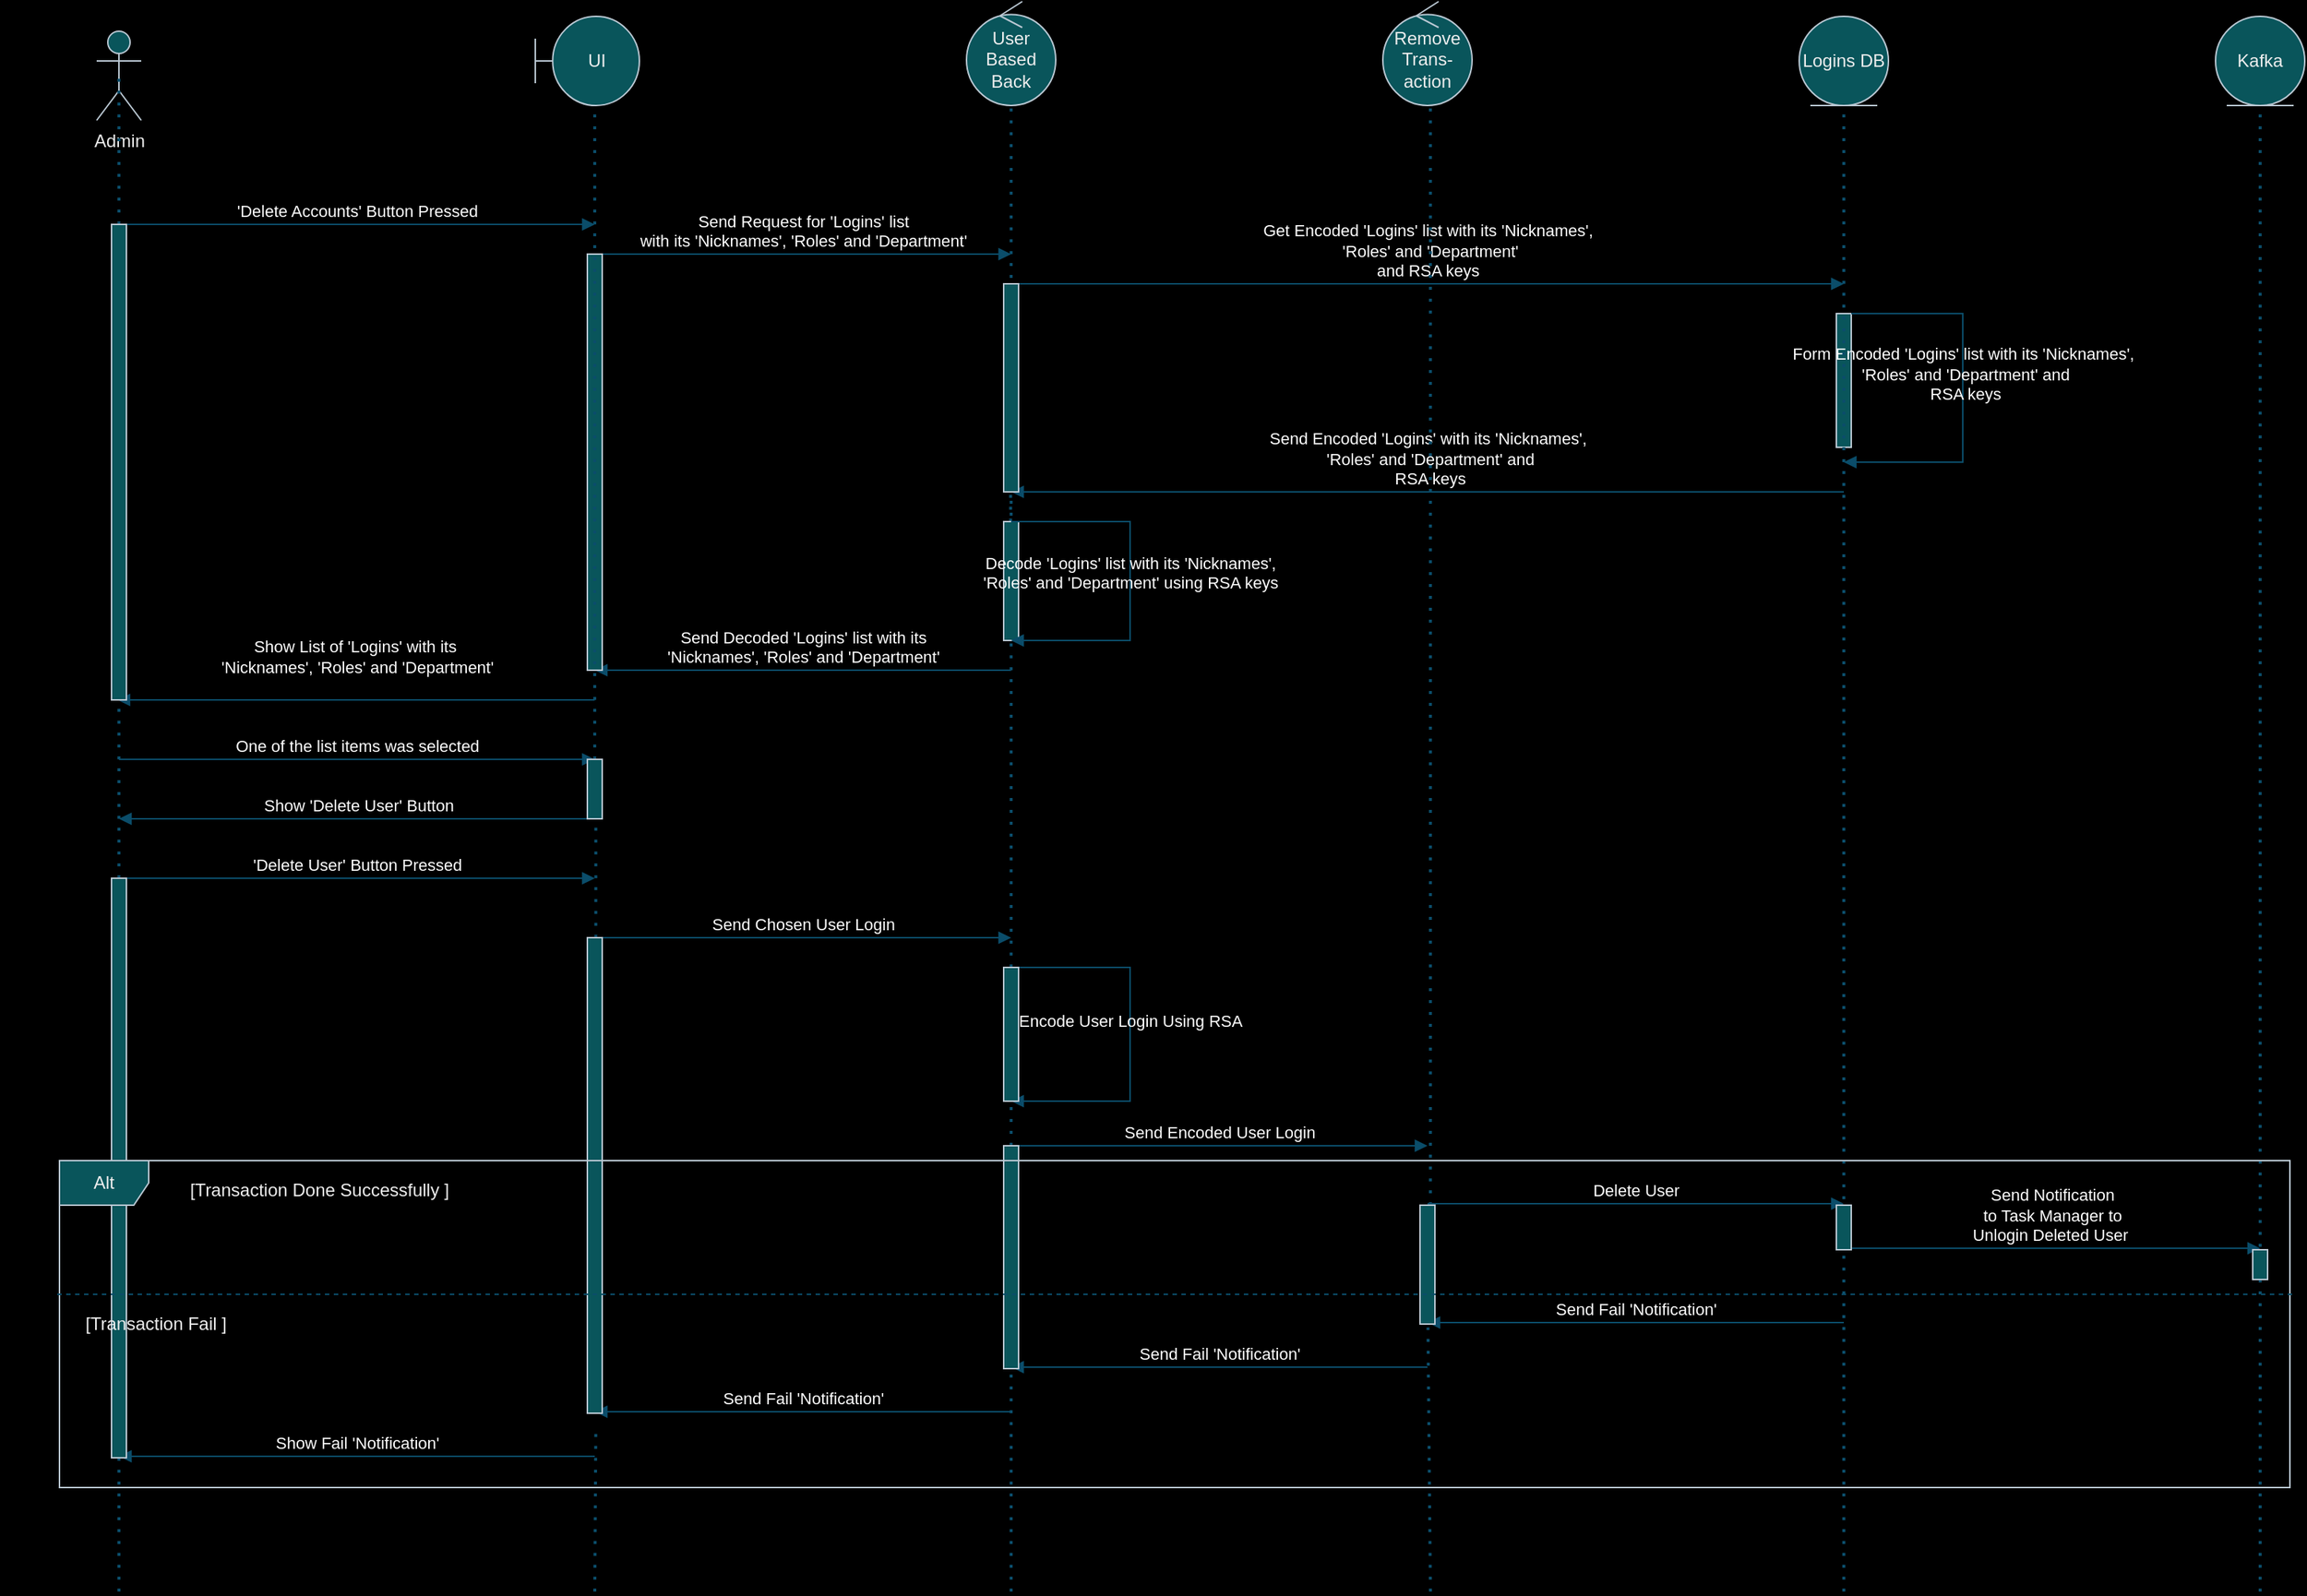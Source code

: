 <mxfile version="22.0.8" type="device">
  <diagram name="Страница — 1" id="X41pXzISS4zZFnar1ip8">
    <mxGraphModel dx="1026" dy="692" grid="1" gridSize="10" guides="1" tooltips="1" connect="1" arrows="1" fold="1" page="1" pageScale="1" pageWidth="3300" pageHeight="4681" background="#000000" math="0" shadow="0">
      <root>
        <mxCell id="0" />
        <mxCell id="1" parent="0" />
        <mxCell id="SITkXf9sw4JULjT3_nYs-22" value="" style="endArrow=none;dashed=1;html=1;dashPattern=1 3;strokeWidth=2;rounded=0;strokeColor=#0B4D6A;entryX=0.5;entryY=1.014;entryDx=0;entryDy=0;entryPerimeter=0;" edge="1" parent="1" source="SITkXf9sw4JULjT3_nYs-54" target="SITkXf9sw4JULjT3_nYs-17">
          <mxGeometry width="50" height="50" relative="1" as="geometry">
            <mxPoint x="720" y="1120" as="sourcePoint" />
            <mxPoint x="720" y="140" as="targetPoint" />
          </mxGeometry>
        </mxCell>
        <mxCell id="SITkXf9sw4JULjT3_nYs-2" value="Admin" style="shape=umlActor;verticalLabelPosition=bottom;verticalAlign=top;html=1;strokeColor=#BAC8D3;fontColor=#EEEEEE;fillColor=#09555B;labelBackgroundColor=none;" vertex="1" parent="1">
          <mxGeometry x="105" y="70" width="30" height="60" as="geometry" />
        </mxCell>
        <mxCell id="SITkXf9sw4JULjT3_nYs-3" value="" style="endArrow=none;dashed=1;html=1;dashPattern=1 3;strokeWidth=2;rounded=0;strokeColor=#0B4D6A;entryX=0.5;entryY=0.5;entryDx=0;entryDy=0;entryPerimeter=0;labelBackgroundColor=none;fontColor=default;" edge="1" parent="1" source="SITkXf9sw4JULjT3_nYs-44" target="SITkXf9sw4JULjT3_nYs-2">
          <mxGeometry width="50" height="50" relative="1" as="geometry">
            <mxPoint x="120" y="1120" as="sourcePoint" />
            <mxPoint x="140" y="240" as="targetPoint" />
          </mxGeometry>
        </mxCell>
        <mxCell id="SITkXf9sw4JULjT3_nYs-4" value="Send Request for &#39;Logins&#39; list &lt;br&gt;with its &#39;Nicknames&#39;, &#39;Roles&#39; and &#39;Department&#39;" style="html=1;verticalAlign=bottom;endArrow=block;curved=0;rounded=0;strokeColor=#0B4D6A;fontColor=#FFFFFF;labelBackgroundColor=none;" edge="1" parent="1">
          <mxGeometry width="80" relative="1" as="geometry">
            <mxPoint x="440" y="220" as="sourcePoint" />
            <mxPoint x="720" y="220" as="targetPoint" />
          </mxGeometry>
        </mxCell>
        <mxCell id="SITkXf9sw4JULjT3_nYs-5" value="Get Encoded &#39;Logins&#39; list&amp;nbsp;with its &#39;Nicknames&#39;,&lt;br&gt;&amp;nbsp;&#39;Roles&#39; and &#39;Department&#39;&lt;br&gt;and RSA keys" style="html=1;verticalAlign=bottom;endArrow=block;curved=0;rounded=0;strokeColor=#0B4D6A;fontColor=#FFFFFF;labelBackgroundColor=none;" edge="1" parent="1">
          <mxGeometry width="80" relative="1" as="geometry">
            <mxPoint x="720" y="240" as="sourcePoint" />
            <mxPoint x="1280" y="240" as="targetPoint" />
            <mxPoint as="offset" />
          </mxGeometry>
        </mxCell>
        <mxCell id="SITkXf9sw4JULjT3_nYs-6" value="Send Encoded &#39;Logins&#39; with its &#39;Nicknames&#39;,&lt;br&gt;&amp;nbsp;&#39;Roles&#39; and &#39;Department&#39; and&lt;br&gt;&amp;nbsp;RSA keys" style="html=1;verticalAlign=bottom;endArrow=block;curved=0;rounded=0;strokeColor=#0B4D6A;fontColor=#FFFFFF;labelBackgroundColor=none;" edge="1" parent="1">
          <mxGeometry width="80" relative="1" as="geometry">
            <mxPoint x="1280" y="380" as="sourcePoint" />
            <mxPoint x="720" y="380" as="targetPoint" />
          </mxGeometry>
        </mxCell>
        <mxCell id="SITkXf9sw4JULjT3_nYs-7" value="Send Decoded &#39;Logins&#39; list&amp;nbsp;with its &lt;br&gt;&#39;Nicknames&#39;, &#39;Roles&#39; and &#39;Department&#39;" style="html=1;verticalAlign=bottom;endArrow=block;curved=0;rounded=0;strokeColor=#0B4D6A;fontColor=#FFFFFF;labelBackgroundColor=none;" edge="1" parent="1">
          <mxGeometry width="80" relative="1" as="geometry">
            <mxPoint x="720" y="500" as="sourcePoint" />
            <mxPoint x="440" y="500" as="targetPoint" />
          </mxGeometry>
        </mxCell>
        <mxCell id="SITkXf9sw4JULjT3_nYs-8" value="" style="html=1;points=[[0,0,0,0,5],[0,1,0,0,-5],[1,0,0,0,5],[1,1,0,0,-5]];perimeter=orthogonalPerimeter;outlineConnect=0;targetShapes=umlLifeline;portConstraint=eastwest;newEdgeStyle={&quot;curved&quot;:0,&quot;rounded&quot;:0};strokeColor=#BAC8D3;fillColor=#09555B;labelBackgroundColor=none;fontColor=#FFFFFF;" vertex="1" parent="1">
          <mxGeometry x="435" y="220" width="10" height="280" as="geometry" />
        </mxCell>
        <mxCell id="SITkXf9sw4JULjT3_nYs-9" value="" style="endArrow=none;dashed=1;html=1;dashPattern=1 3;strokeWidth=2;rounded=0;strokeColor=#0B4D6A;fontColor=#FFFFFF;entryX=0.467;entryY=1.014;entryDx=0;entryDy=0;entryPerimeter=0;labelBackgroundColor=none;" edge="1" parent="1" source="SITkXf9sw4JULjT3_nYs-11" target="SITkXf9sw4JULjT3_nYs-10">
          <mxGeometry width="50" height="50" relative="1" as="geometry">
            <mxPoint x="718" y="3240" as="sourcePoint" />
            <mxPoint x="718" y="121" as="targetPoint" />
          </mxGeometry>
        </mxCell>
        <mxCell id="SITkXf9sw4JULjT3_nYs-10" value="" style="html=1;points=[[0,0,0,0,5],[0,1,0,0,-5],[1,0,0,0,5],[1,1,0,0,-5]];perimeter=orthogonalPerimeter;outlineConnect=0;targetShapes=umlLifeline;portConstraint=eastwest;newEdgeStyle={&quot;curved&quot;:0,&quot;rounded&quot;:0};strokeColor=#BAC8D3;fillColor=#09555B;labelBackgroundColor=none;fontColor=#FFFFFF;" vertex="1" parent="1">
          <mxGeometry x="715" y="240" width="10" height="140" as="geometry" />
        </mxCell>
        <mxCell id="SITkXf9sw4JULjT3_nYs-11" value="" style="html=1;points=[[0,0,0,0,5],[0,1,0,0,-5],[1,0,0,0,5],[1,1,0,0,-5]];perimeter=orthogonalPerimeter;outlineConnect=0;targetShapes=umlLifeline;portConstraint=eastwest;newEdgeStyle={&quot;curved&quot;:0,&quot;rounded&quot;:0};strokeColor=#BAC8D3;fillColor=#09555B;labelBackgroundColor=none;fontColor=#FFFFFF;" vertex="1" parent="1">
          <mxGeometry x="715" y="400" width="10" height="80" as="geometry" />
        </mxCell>
        <mxCell id="SITkXf9sw4JULjT3_nYs-12" value="Decode &#39;Logins&#39; list&amp;nbsp;with its &#39;Nicknames&#39;, &lt;br&gt;&#39;Roles&#39; and &#39;Department&#39;&amp;nbsp;using RSA keys" style="html=1;verticalAlign=bottom;endArrow=block;curved=0;rounded=0;strokeColor=#0B4D6A;fontColor=#FFFFFF;labelBackgroundColor=none;" edge="1" parent="1">
          <mxGeometry x="0.083" width="80" relative="1" as="geometry">
            <mxPoint x="720" y="400" as="sourcePoint" />
            <mxPoint x="720" y="480" as="targetPoint" />
            <Array as="points">
              <mxPoint x="800" y="400" />
              <mxPoint x="800" y="480" />
            </Array>
            <mxPoint as="offset" />
          </mxGeometry>
        </mxCell>
        <mxCell id="SITkXf9sw4JULjT3_nYs-13" value="" style="html=1;verticalAlign=bottom;endArrow=block;curved=0;rounded=0;strokeColor=#0B4D6A;fontColor=#FFFFFF;labelBackgroundColor=none;" edge="1" parent="1" target="SITkXf9sw4JULjT3_nYs-14">
          <mxGeometry x="0.077" width="80" relative="1" as="geometry">
            <mxPoint x="1280" y="260" as="sourcePoint" />
            <mxPoint x="1280" y="360" as="targetPoint" />
            <Array as="points" />
            <mxPoint as="offset" />
          </mxGeometry>
        </mxCell>
        <mxCell id="SITkXf9sw4JULjT3_nYs-14" value="" style="html=1;points=[[0,0,0,0,5],[0,1,0,0,-5],[1,0,0,0,5],[1,1,0,0,-5]];perimeter=orthogonalPerimeter;outlineConnect=0;targetShapes=umlLifeline;portConstraint=eastwest;newEdgeStyle={&quot;curved&quot;:0,&quot;rounded&quot;:0};strokeColor=#BAC8D3;fillColor=#09555B;labelBackgroundColor=none;fontColor=#FFFFFF;" vertex="1" parent="1">
          <mxGeometry x="1275" y="260" width="10" height="90" as="geometry" />
        </mxCell>
        <mxCell id="SITkXf9sw4JULjT3_nYs-15" value="Form Encoded &#39;Logins&#39; list&amp;nbsp;with its &#39;Nicknames&#39;,&lt;br&gt;&amp;nbsp;&#39;Roles&#39; and &#39;Department&#39; and&lt;br&gt;&amp;nbsp;RSA keys" style="html=1;verticalAlign=bottom;endArrow=block;curved=0;rounded=0;strokeColor=#0B4D6A;fontColor=#FFFFFF;labelBackgroundColor=none;" edge="1" parent="1" source="SITkXf9sw4JULjT3_nYs-14">
          <mxGeometry x="0.077" width="80" relative="1" as="geometry">
            <mxPoint x="1280" y="260" as="sourcePoint" />
            <mxPoint x="1280" y="360" as="targetPoint" />
            <Array as="points">
              <mxPoint x="1360" y="260" />
              <mxPoint x="1360" y="360" />
            </Array>
            <mxPoint as="offset" />
          </mxGeometry>
        </mxCell>
        <mxCell id="SITkXf9sw4JULjT3_nYs-16" value="UI" style="shape=umlBoundary;whiteSpace=wrap;html=1;labelBackgroundColor=none;fillColor=#09555B;strokeColor=#BAC8D3;fontColor=#EEEEEE;" vertex="1" parent="1">
          <mxGeometry x="400" y="60" width="70" height="60" as="geometry" />
        </mxCell>
        <mxCell id="SITkXf9sw4JULjT3_nYs-17" value="User Based Back" style="ellipse;shape=umlControl;whiteSpace=wrap;html=1;labelBackgroundColor=none;fillColor=#09555B;strokeColor=#BAC8D3;fontColor=#EEEEEE;" vertex="1" parent="1">
          <mxGeometry x="690" y="50" width="60" height="70" as="geometry" />
        </mxCell>
        <mxCell id="SITkXf9sw4JULjT3_nYs-18" value="Remove Trans-action" style="ellipse;shape=umlControl;whiteSpace=wrap;html=1;labelBackgroundColor=none;fillColor=#09555B;strokeColor=#BAC8D3;fontColor=#EEEEEE;" vertex="1" parent="1">
          <mxGeometry x="970" y="50" width="60" height="70" as="geometry" />
        </mxCell>
        <mxCell id="SITkXf9sw4JULjT3_nYs-19" value="Logins DB" style="ellipse;shape=umlEntity;whiteSpace=wrap;html=1;labelBackgroundColor=none;fillColor=#09555B;strokeColor=#BAC8D3;fontColor=#EEEEEE;" vertex="1" parent="1">
          <mxGeometry x="1250" y="60" width="60" height="60" as="geometry" />
        </mxCell>
        <mxCell id="SITkXf9sw4JULjT3_nYs-20" value="Kafka" style="ellipse;shape=umlEntity;whiteSpace=wrap;html=1;labelBackgroundColor=none;fillColor=#09555B;strokeColor=#BAC8D3;fontColor=#EEEEEE;" vertex="1" parent="1">
          <mxGeometry x="1530" y="60" width="60" height="60" as="geometry" />
        </mxCell>
        <mxCell id="SITkXf9sw4JULjT3_nYs-21" value="" style="endArrow=none;dashed=1;html=1;dashPattern=1 3;strokeWidth=2;rounded=0;strokeColor=#0B4D6A;entryX=0.571;entryY=1.033;entryDx=0;entryDy=0;entryPerimeter=0;" edge="1" parent="1" source="SITkXf9sw4JULjT3_nYs-46" target="SITkXf9sw4JULjT3_nYs-16">
          <mxGeometry width="50" height="50" relative="1" as="geometry">
            <mxPoint x="440" y="1120" as="sourcePoint" />
            <mxPoint x="440" y="135" as="targetPoint" />
          </mxGeometry>
        </mxCell>
        <mxCell id="SITkXf9sw4JULjT3_nYs-23" value="" style="endArrow=none;dashed=1;html=1;dashPattern=1 3;strokeWidth=2;rounded=0;strokeColor=#0B4D6A;entryX=0.533;entryY=1.029;entryDx=0;entryDy=0;entryPerimeter=0;" edge="1" parent="1" source="SITkXf9sw4JULjT3_nYs-58" target="SITkXf9sw4JULjT3_nYs-18">
          <mxGeometry width="50" height="50" relative="1" as="geometry">
            <mxPoint x="1002" y="1120" as="sourcePoint" />
            <mxPoint x="1000" y="140" as="targetPoint" />
          </mxGeometry>
        </mxCell>
        <mxCell id="SITkXf9sw4JULjT3_nYs-24" value="" style="endArrow=none;dashed=1;html=1;dashPattern=1 3;strokeWidth=2;rounded=0;strokeColor=#0B4D6A;entryX=0.5;entryY=1;entryDx=0;entryDy=0;" edge="1" parent="1" target="SITkXf9sw4JULjT3_nYs-19">
          <mxGeometry width="50" height="50" relative="1" as="geometry">
            <mxPoint x="1280" y="1120" as="sourcePoint" />
            <mxPoint x="1279" y="150" as="targetPoint" />
          </mxGeometry>
        </mxCell>
        <mxCell id="SITkXf9sw4JULjT3_nYs-25" value="" style="endArrow=none;dashed=1;html=1;dashPattern=1 3;strokeWidth=2;rounded=0;strokeColor=#0B4D6A;entryX=0.5;entryY=1;entryDx=0;entryDy=0;" edge="1" parent="1" target="SITkXf9sw4JULjT3_nYs-20">
          <mxGeometry width="50" height="50" relative="1" as="geometry">
            <mxPoint x="1560" y="1120" as="sourcePoint" />
            <mxPoint x="1560.63" y="130" as="targetPoint" />
          </mxGeometry>
        </mxCell>
        <mxCell id="SITkXf9sw4JULjT3_nYs-26" value="&#39;Delete Accounts&#39; Button Pressed" style="html=1;verticalAlign=bottom;endArrow=block;curved=0;rounded=0;strokeColor=#0B4D6A;labelBackgroundColor=none;fontColor=#FFFFFF;" edge="1" parent="1">
          <mxGeometry width="80" relative="1" as="geometry">
            <mxPoint x="120" y="200" as="sourcePoint" />
            <mxPoint x="440" y="200" as="targetPoint" />
          </mxGeometry>
        </mxCell>
        <mxCell id="SITkXf9sw4JULjT3_nYs-27" value="Show List of&amp;nbsp;&#39;Logins&#39; with its&amp;nbsp;&lt;br style=&quot;border-color: var(--border-color);&quot;&gt;&#39;Nicknames&#39;, &#39;Roles&#39; and &#39;Department&#39;&lt;br&gt;&amp;nbsp;" style="html=1;verticalAlign=bottom;endArrow=block;curved=0;rounded=0;strokeColor=#0B4D6A;labelBackgroundColor=none;fontColor=#FFFFFF;" edge="1" parent="1">
          <mxGeometry width="80" relative="1" as="geometry">
            <mxPoint x="440" y="520" as="sourcePoint" />
            <mxPoint x="119" y="520" as="targetPoint" />
          </mxGeometry>
        </mxCell>
        <mxCell id="SITkXf9sw4JULjT3_nYs-28" value="One of the list items was selected" style="html=1;verticalAlign=bottom;endArrow=block;curved=0;rounded=0;strokeColor=#0B4D6A;labelBackgroundColor=none;fontColor=#FFFFFF;" edge="1" parent="1">
          <mxGeometry width="80" relative="1" as="geometry">
            <mxPoint x="120" y="560" as="sourcePoint" />
            <mxPoint x="440" y="560" as="targetPoint" />
          </mxGeometry>
        </mxCell>
        <mxCell id="SITkXf9sw4JULjT3_nYs-29" value="Show &#39;Delete User&#39; Button" style="html=1;verticalAlign=bottom;endArrow=block;curved=0;rounded=0;strokeColor=#0B4D6A;labelBackgroundColor=none;fontColor=#FFFFFF;" edge="1" parent="1">
          <mxGeometry width="80" relative="1" as="geometry">
            <mxPoint x="441" y="600" as="sourcePoint" />
            <mxPoint x="120" y="600" as="targetPoint" />
          </mxGeometry>
        </mxCell>
        <mxCell id="SITkXf9sw4JULjT3_nYs-30" value="&#39;Delete User&#39; Button Pressed" style="html=1;verticalAlign=bottom;endArrow=block;curved=0;rounded=0;strokeColor=#0B4D6A;labelBackgroundColor=none;fontColor=#FFFFFF;" edge="1" parent="1">
          <mxGeometry width="80" relative="1" as="geometry">
            <mxPoint x="120" y="640" as="sourcePoint" />
            <mxPoint x="440" y="640" as="targetPoint" />
          </mxGeometry>
        </mxCell>
        <mxCell id="SITkXf9sw4JULjT3_nYs-31" value="Send Chosen User Login" style="html=1;verticalAlign=bottom;endArrow=block;curved=0;rounded=0;strokeColor=#0B4D6A;labelBackgroundColor=none;fontColor=#FFFFFF;" edge="1" parent="1">
          <mxGeometry width="80" relative="1" as="geometry">
            <mxPoint x="440" y="680" as="sourcePoint" />
            <mxPoint x="720" y="680" as="targetPoint" />
          </mxGeometry>
        </mxCell>
        <mxCell id="SITkXf9sw4JULjT3_nYs-32" value="Encode User Login Using RSA" style="html=1;verticalAlign=bottom;endArrow=block;curved=0;rounded=0;strokeColor=#0B4D6A;labelBackgroundColor=none;fontColor=#FFFFFF;" edge="1" parent="1">
          <mxGeometry width="80" relative="1" as="geometry">
            <mxPoint x="720" y="700" as="sourcePoint" />
            <mxPoint x="720" y="790" as="targetPoint" />
            <Array as="points">
              <mxPoint x="800" y="700" />
              <mxPoint x="800" y="790" />
            </Array>
          </mxGeometry>
        </mxCell>
        <mxCell id="SITkXf9sw4JULjT3_nYs-33" value="Send Encoded User Login" style="html=1;verticalAlign=bottom;endArrow=block;curved=0;rounded=0;strokeColor=#0B4D6A;labelBackgroundColor=none;fontColor=#FFFFFF;" edge="1" parent="1">
          <mxGeometry width="80" relative="1" as="geometry">
            <mxPoint x="720" y="820" as="sourcePoint" />
            <mxPoint x="1000" y="820" as="targetPoint" />
          </mxGeometry>
        </mxCell>
        <mxCell id="SITkXf9sw4JULjT3_nYs-34" value="Delete User" style="html=1;verticalAlign=bottom;endArrow=block;curved=0;rounded=0;strokeColor=#0B4D6A;labelBackgroundColor=none;fontColor=#FFFFFF;" edge="1" parent="1">
          <mxGeometry width="80" relative="1" as="geometry">
            <mxPoint x="1000" y="859" as="sourcePoint" />
            <mxPoint x="1280" y="859" as="targetPoint" />
          </mxGeometry>
        </mxCell>
        <mxCell id="SITkXf9sw4JULjT3_nYs-35" value="Send Notification &lt;br&gt;to Task Manager to &lt;br&gt;Unlogin Deleted User&amp;nbsp;" style="html=1;verticalAlign=bottom;endArrow=block;curved=0;rounded=0;strokeColor=#0B4D6A;labelBackgroundColor=none;fontColor=#FFFFFF;" edge="1" parent="1">
          <mxGeometry width="80" relative="1" as="geometry">
            <mxPoint x="1280" y="889" as="sourcePoint" />
            <mxPoint x="1560" y="889" as="targetPoint" />
          </mxGeometry>
        </mxCell>
        <mxCell id="SITkXf9sw4JULjT3_nYs-36" value="Send Fail &#39;Notification&#39;" style="html=1;verticalAlign=bottom;endArrow=block;curved=0;rounded=0;strokeColor=#0B4D6A;labelBackgroundColor=none;fontColor=#FFFFFF;" edge="1" parent="1">
          <mxGeometry width="80" relative="1" as="geometry">
            <mxPoint x="1280" y="939" as="sourcePoint" />
            <mxPoint x="1000" y="939" as="targetPoint" />
          </mxGeometry>
        </mxCell>
        <mxCell id="SITkXf9sw4JULjT3_nYs-37" value="Send Fail &#39;Notification&#39;" style="html=1;verticalAlign=bottom;endArrow=block;curved=0;rounded=0;strokeColor=#0B4D6A;labelBackgroundColor=none;fontColor=#FFFFFF;" edge="1" parent="1">
          <mxGeometry width="80" relative="1" as="geometry">
            <mxPoint x="1000" y="969" as="sourcePoint" />
            <mxPoint x="720" y="969" as="targetPoint" />
          </mxGeometry>
        </mxCell>
        <mxCell id="SITkXf9sw4JULjT3_nYs-38" value="Send Fail &#39;Notification&#39;" style="html=1;verticalAlign=bottom;endArrow=block;curved=0;rounded=0;strokeColor=#0B4D6A;labelBackgroundColor=none;fontColor=#FFFFFF;" edge="1" parent="1">
          <mxGeometry width="80" relative="1" as="geometry">
            <mxPoint x="720" y="999" as="sourcePoint" />
            <mxPoint x="440" y="999" as="targetPoint" />
          </mxGeometry>
        </mxCell>
        <mxCell id="SITkXf9sw4JULjT3_nYs-39" value="Show Fail &#39;Notification&#39;" style="html=1;verticalAlign=bottom;endArrow=block;curved=0;rounded=0;strokeColor=#0B4D6A;labelBackgroundColor=none;fontColor=#FFFFFF;" edge="1" parent="1">
          <mxGeometry width="80" relative="1" as="geometry">
            <mxPoint x="440" y="1029" as="sourcePoint" />
            <mxPoint x="120" y="1029" as="targetPoint" />
          </mxGeometry>
        </mxCell>
        <mxCell id="SITkXf9sw4JULjT3_nYs-42" value="[Transaction Done Successfully ]" style="text;html=1;strokeColor=none;fillColor=none;align=center;verticalAlign=middle;whiteSpace=wrap;rounded=0;fontColor=#EEEEEE;fontStyle=0" vertex="1" parent="1">
          <mxGeometry x="150" y="840" width="210" height="20" as="geometry" />
        </mxCell>
        <mxCell id="SITkXf9sw4JULjT3_nYs-45" value="" style="endArrow=none;dashed=1;html=1;dashPattern=1 3;strokeWidth=2;rounded=0;strokeColor=#0B4D6A;entryX=0.5;entryY=0.5;entryDx=0;entryDy=0;entryPerimeter=0;labelBackgroundColor=none;fontColor=default;" edge="1" parent="1" source="SITkXf9sw4JULjT3_nYs-50" target="SITkXf9sw4JULjT3_nYs-44">
          <mxGeometry width="50" height="50" relative="1" as="geometry">
            <mxPoint x="120" y="1120" as="sourcePoint" />
            <mxPoint x="120" y="100" as="targetPoint" />
          </mxGeometry>
        </mxCell>
        <mxCell id="SITkXf9sw4JULjT3_nYs-44" value="" style="html=1;points=[[0,0,0,0,5],[0,1,0,0,-5],[1,0,0,0,5],[1,1,0,0,-5]];perimeter=orthogonalPerimeter;outlineConnect=0;targetShapes=umlLifeline;portConstraint=eastwest;newEdgeStyle={&quot;curved&quot;:0,&quot;rounded&quot;:0};strokeColor=#BAC8D3;fontColor=#EEEEEE;fillColor=#09555B;" vertex="1" parent="1">
          <mxGeometry x="115" y="200" width="10" height="320" as="geometry" />
        </mxCell>
        <mxCell id="SITkXf9sw4JULjT3_nYs-48" value="" style="endArrow=none;dashed=1;html=1;dashPattern=1 3;strokeWidth=2;rounded=0;strokeColor=#0B4D6A;entryX=0.571;entryY=1.033;entryDx=0;entryDy=0;entryPerimeter=0;" edge="1" parent="1" source="SITkXf9sw4JULjT3_nYs-52" target="SITkXf9sw4JULjT3_nYs-46">
          <mxGeometry width="50" height="50" relative="1" as="geometry">
            <mxPoint x="440" y="1120" as="sourcePoint" />
            <mxPoint x="440" y="122" as="targetPoint" />
          </mxGeometry>
        </mxCell>
        <mxCell id="SITkXf9sw4JULjT3_nYs-46" value="" style="html=1;points=[[0,0,0,0,5],[0,1,0,0,-5],[1,0,0,0,5],[1,1,0,0,-5]];perimeter=orthogonalPerimeter;outlineConnect=0;targetShapes=umlLifeline;portConstraint=eastwest;newEdgeStyle={&quot;curved&quot;:0,&quot;rounded&quot;:0};strokeColor=#BAC8D3;fontColor=#EEEEEE;fillColor=#09555B;" vertex="1" parent="1">
          <mxGeometry x="435" y="560" width="10" height="40" as="geometry" />
        </mxCell>
        <mxCell id="SITkXf9sw4JULjT3_nYs-49" value="" style="endArrow=none;dashed=1;html=1;dashPattern=1 3;strokeWidth=2;rounded=0;strokeColor=#0B4D6A;entryX=0.5;entryY=0.5;entryDx=0;entryDy=0;entryPerimeter=0;labelBackgroundColor=none;fontColor=default;" edge="1" parent="1" target="SITkXf9sw4JULjT3_nYs-50">
          <mxGeometry width="50" height="50" relative="1" as="geometry">
            <mxPoint x="120" y="1120" as="sourcePoint" />
            <mxPoint x="120" y="360" as="targetPoint" />
          </mxGeometry>
        </mxCell>
        <mxCell id="SITkXf9sw4JULjT3_nYs-50" value="" style="html=1;points=[[0,0,0,0,5],[0,1,0,0,-5],[1,0,0,0,5],[1,1,0,0,-5]];perimeter=orthogonalPerimeter;outlineConnect=0;targetShapes=umlLifeline;portConstraint=eastwest;newEdgeStyle={&quot;curved&quot;:0,&quot;rounded&quot;:0};strokeColor=#BAC8D3;fontColor=#EEEEEE;fillColor=#09555B;" vertex="1" parent="1">
          <mxGeometry x="115" y="640" width="10" height="390" as="geometry" />
        </mxCell>
        <mxCell id="SITkXf9sw4JULjT3_nYs-51" value="" style="endArrow=none;dashed=1;html=1;dashPattern=1 3;strokeWidth=2;rounded=0;strokeColor=#0B4D6A;entryX=0.571;entryY=1.033;entryDx=0;entryDy=0;entryPerimeter=0;" edge="1" parent="1" target="SITkXf9sw4JULjT3_nYs-52">
          <mxGeometry width="50" height="50" relative="1" as="geometry">
            <mxPoint x="440" y="1120" as="sourcePoint" />
            <mxPoint x="441" y="601" as="targetPoint" />
          </mxGeometry>
        </mxCell>
        <mxCell id="SITkXf9sw4JULjT3_nYs-52" value="" style="html=1;points=[[0,0,0,0,5],[0,1,0,0,-5],[1,0,0,0,5],[1,1,0,0,-5]];perimeter=orthogonalPerimeter;outlineConnect=0;targetShapes=umlLifeline;portConstraint=eastwest;newEdgeStyle={&quot;curved&quot;:0,&quot;rounded&quot;:0};strokeColor=#BAC8D3;fontColor=#EEEEEE;fillColor=#09555B;" vertex="1" parent="1">
          <mxGeometry x="435" y="680" width="10" height="320" as="geometry" />
        </mxCell>
        <mxCell id="SITkXf9sw4JULjT3_nYs-53" value="" style="endArrow=none;dashed=1;html=1;dashPattern=1 3;strokeWidth=2;rounded=0;strokeColor=#0B4D6A;entryX=0.5;entryY=1.014;entryDx=0;entryDy=0;entryPerimeter=0;" edge="1" parent="1" source="SITkXf9sw4JULjT3_nYs-56" target="SITkXf9sw4JULjT3_nYs-54">
          <mxGeometry width="50" height="50" relative="1" as="geometry">
            <mxPoint x="720" y="1120" as="sourcePoint" />
            <mxPoint x="720" y="121" as="targetPoint" />
          </mxGeometry>
        </mxCell>
        <mxCell id="SITkXf9sw4JULjT3_nYs-54" value="" style="html=1;points=[[0,0,0,0,5],[0,1,0,0,-5],[1,0,0,0,5],[1,1,0,0,-5]];perimeter=orthogonalPerimeter;outlineConnect=0;targetShapes=umlLifeline;portConstraint=eastwest;newEdgeStyle={&quot;curved&quot;:0,&quot;rounded&quot;:0};strokeColor=#BAC8D3;fontColor=#EEEEEE;fillColor=#09555B;" vertex="1" parent="1">
          <mxGeometry x="715" y="700" width="10" height="90" as="geometry" />
        </mxCell>
        <mxCell id="SITkXf9sw4JULjT3_nYs-55" value="" style="endArrow=none;dashed=1;html=1;dashPattern=1 3;strokeWidth=2;rounded=0;strokeColor=#0B4D6A;entryX=0.5;entryY=1.014;entryDx=0;entryDy=0;entryPerimeter=0;" edge="1" parent="1" target="SITkXf9sw4JULjT3_nYs-56">
          <mxGeometry width="50" height="50" relative="1" as="geometry">
            <mxPoint x="720" y="1120" as="sourcePoint" />
            <mxPoint x="720" y="791" as="targetPoint" />
          </mxGeometry>
        </mxCell>
        <mxCell id="SITkXf9sw4JULjT3_nYs-56" value="" style="html=1;points=[[0,0,0,0,5],[0,1,0,0,-5],[1,0,0,0,5],[1,1,0,0,-5]];perimeter=orthogonalPerimeter;outlineConnect=0;targetShapes=umlLifeline;portConstraint=eastwest;newEdgeStyle={&quot;curved&quot;:0,&quot;rounded&quot;:0};strokeColor=#BAC8D3;fontColor=#EEEEEE;fillColor=#09555B;" vertex="1" parent="1">
          <mxGeometry x="715" y="820" width="10" height="150" as="geometry" />
        </mxCell>
        <mxCell id="SITkXf9sw4JULjT3_nYs-59" value="" style="endArrow=none;dashed=1;html=1;dashPattern=1 3;strokeWidth=2;rounded=0;strokeColor=#0B4D6A;entryX=0.533;entryY=1.029;entryDx=0;entryDy=0;entryPerimeter=0;" edge="1" parent="1" target="SITkXf9sw4JULjT3_nYs-58">
          <mxGeometry width="50" height="50" relative="1" as="geometry">
            <mxPoint x="1002" y="1120" as="sourcePoint" />
            <mxPoint x="1002" y="122" as="targetPoint" />
          </mxGeometry>
        </mxCell>
        <mxCell id="SITkXf9sw4JULjT3_nYs-58" value="" style="html=1;points=[[0,0,0,0,5],[0,1,0,0,-5],[1,0,0,0,5],[1,1,0,0,-5]];perimeter=orthogonalPerimeter;outlineConnect=0;targetShapes=umlLifeline;portConstraint=eastwest;newEdgeStyle={&quot;curved&quot;:0,&quot;rounded&quot;:0};strokeColor=#BAC8D3;fontColor=#EEEEEE;fillColor=#09555B;" vertex="1" parent="1">
          <mxGeometry x="995" y="860" width="10" height="80" as="geometry" />
        </mxCell>
        <mxCell id="SITkXf9sw4JULjT3_nYs-60" value="" style="html=1;points=[[0,0,0,0,5],[0,1,0,0,-5],[1,0,0,0,5],[1,1,0,0,-5]];perimeter=orthogonalPerimeter;outlineConnect=0;targetShapes=umlLifeline;portConstraint=eastwest;newEdgeStyle={&quot;curved&quot;:0,&quot;rounded&quot;:0};strokeColor=#BAC8D3;fontColor=#EEEEEE;fillColor=#09555B;" vertex="1" parent="1">
          <mxGeometry x="1275" y="860" width="10" height="30" as="geometry" />
        </mxCell>
        <mxCell id="SITkXf9sw4JULjT3_nYs-61" value="" style="html=1;points=[[0,0,0,0,5],[0,1,0,0,-5],[1,0,0,0,5],[1,1,0,0,-5]];perimeter=orthogonalPerimeter;outlineConnect=0;targetShapes=umlLifeline;portConstraint=eastwest;newEdgeStyle={&quot;curved&quot;:0,&quot;rounded&quot;:0};strokeColor=#BAC8D3;fontColor=#EEEEEE;fillColor=#09555B;" vertex="1" parent="1">
          <mxGeometry x="1555" y="890" width="10" height="20" as="geometry" />
        </mxCell>
        <mxCell id="SITkXf9sw4JULjT3_nYs-40" value="Alt" style="shape=umlFrame;whiteSpace=wrap;html=1;pointerEvents=0;strokeColor=#BAC8D3;fontColor=#EEEEEE;fillColor=#09555B;" vertex="1" parent="1">
          <mxGeometry x="80" y="830" width="1500" height="220" as="geometry" />
        </mxCell>
        <mxCell id="SITkXf9sw4JULjT3_nYs-43" value="[Transaction Fail ]" style="text;html=1;strokeColor=none;fillColor=none;align=center;verticalAlign=middle;whiteSpace=wrap;rounded=0;fontColor=#EEEEEE;fontStyle=0" vertex="1" parent="1">
          <mxGeometry x="40" y="930" width="210" height="20" as="geometry" />
        </mxCell>
        <mxCell id="SITkXf9sw4JULjT3_nYs-41" value="" style="endArrow=none;dashed=1;html=1;rounded=0;strokeColor=#0B4D6A;exitX=-0.001;exitY=0.409;exitDx=0;exitDy=0;exitPerimeter=0;entryX=1.001;entryY=0.409;entryDx=0;entryDy=0;entryPerimeter=0;" edge="1" parent="1" source="SITkXf9sw4JULjT3_nYs-40" target="SITkXf9sw4JULjT3_nYs-40">
          <mxGeometry width="50" height="50" relative="1" as="geometry">
            <mxPoint x="170" y="980" as="sourcePoint" />
            <mxPoint x="220" y="930" as="targetPoint" />
          </mxGeometry>
        </mxCell>
      </root>
    </mxGraphModel>
  </diagram>
</mxfile>
